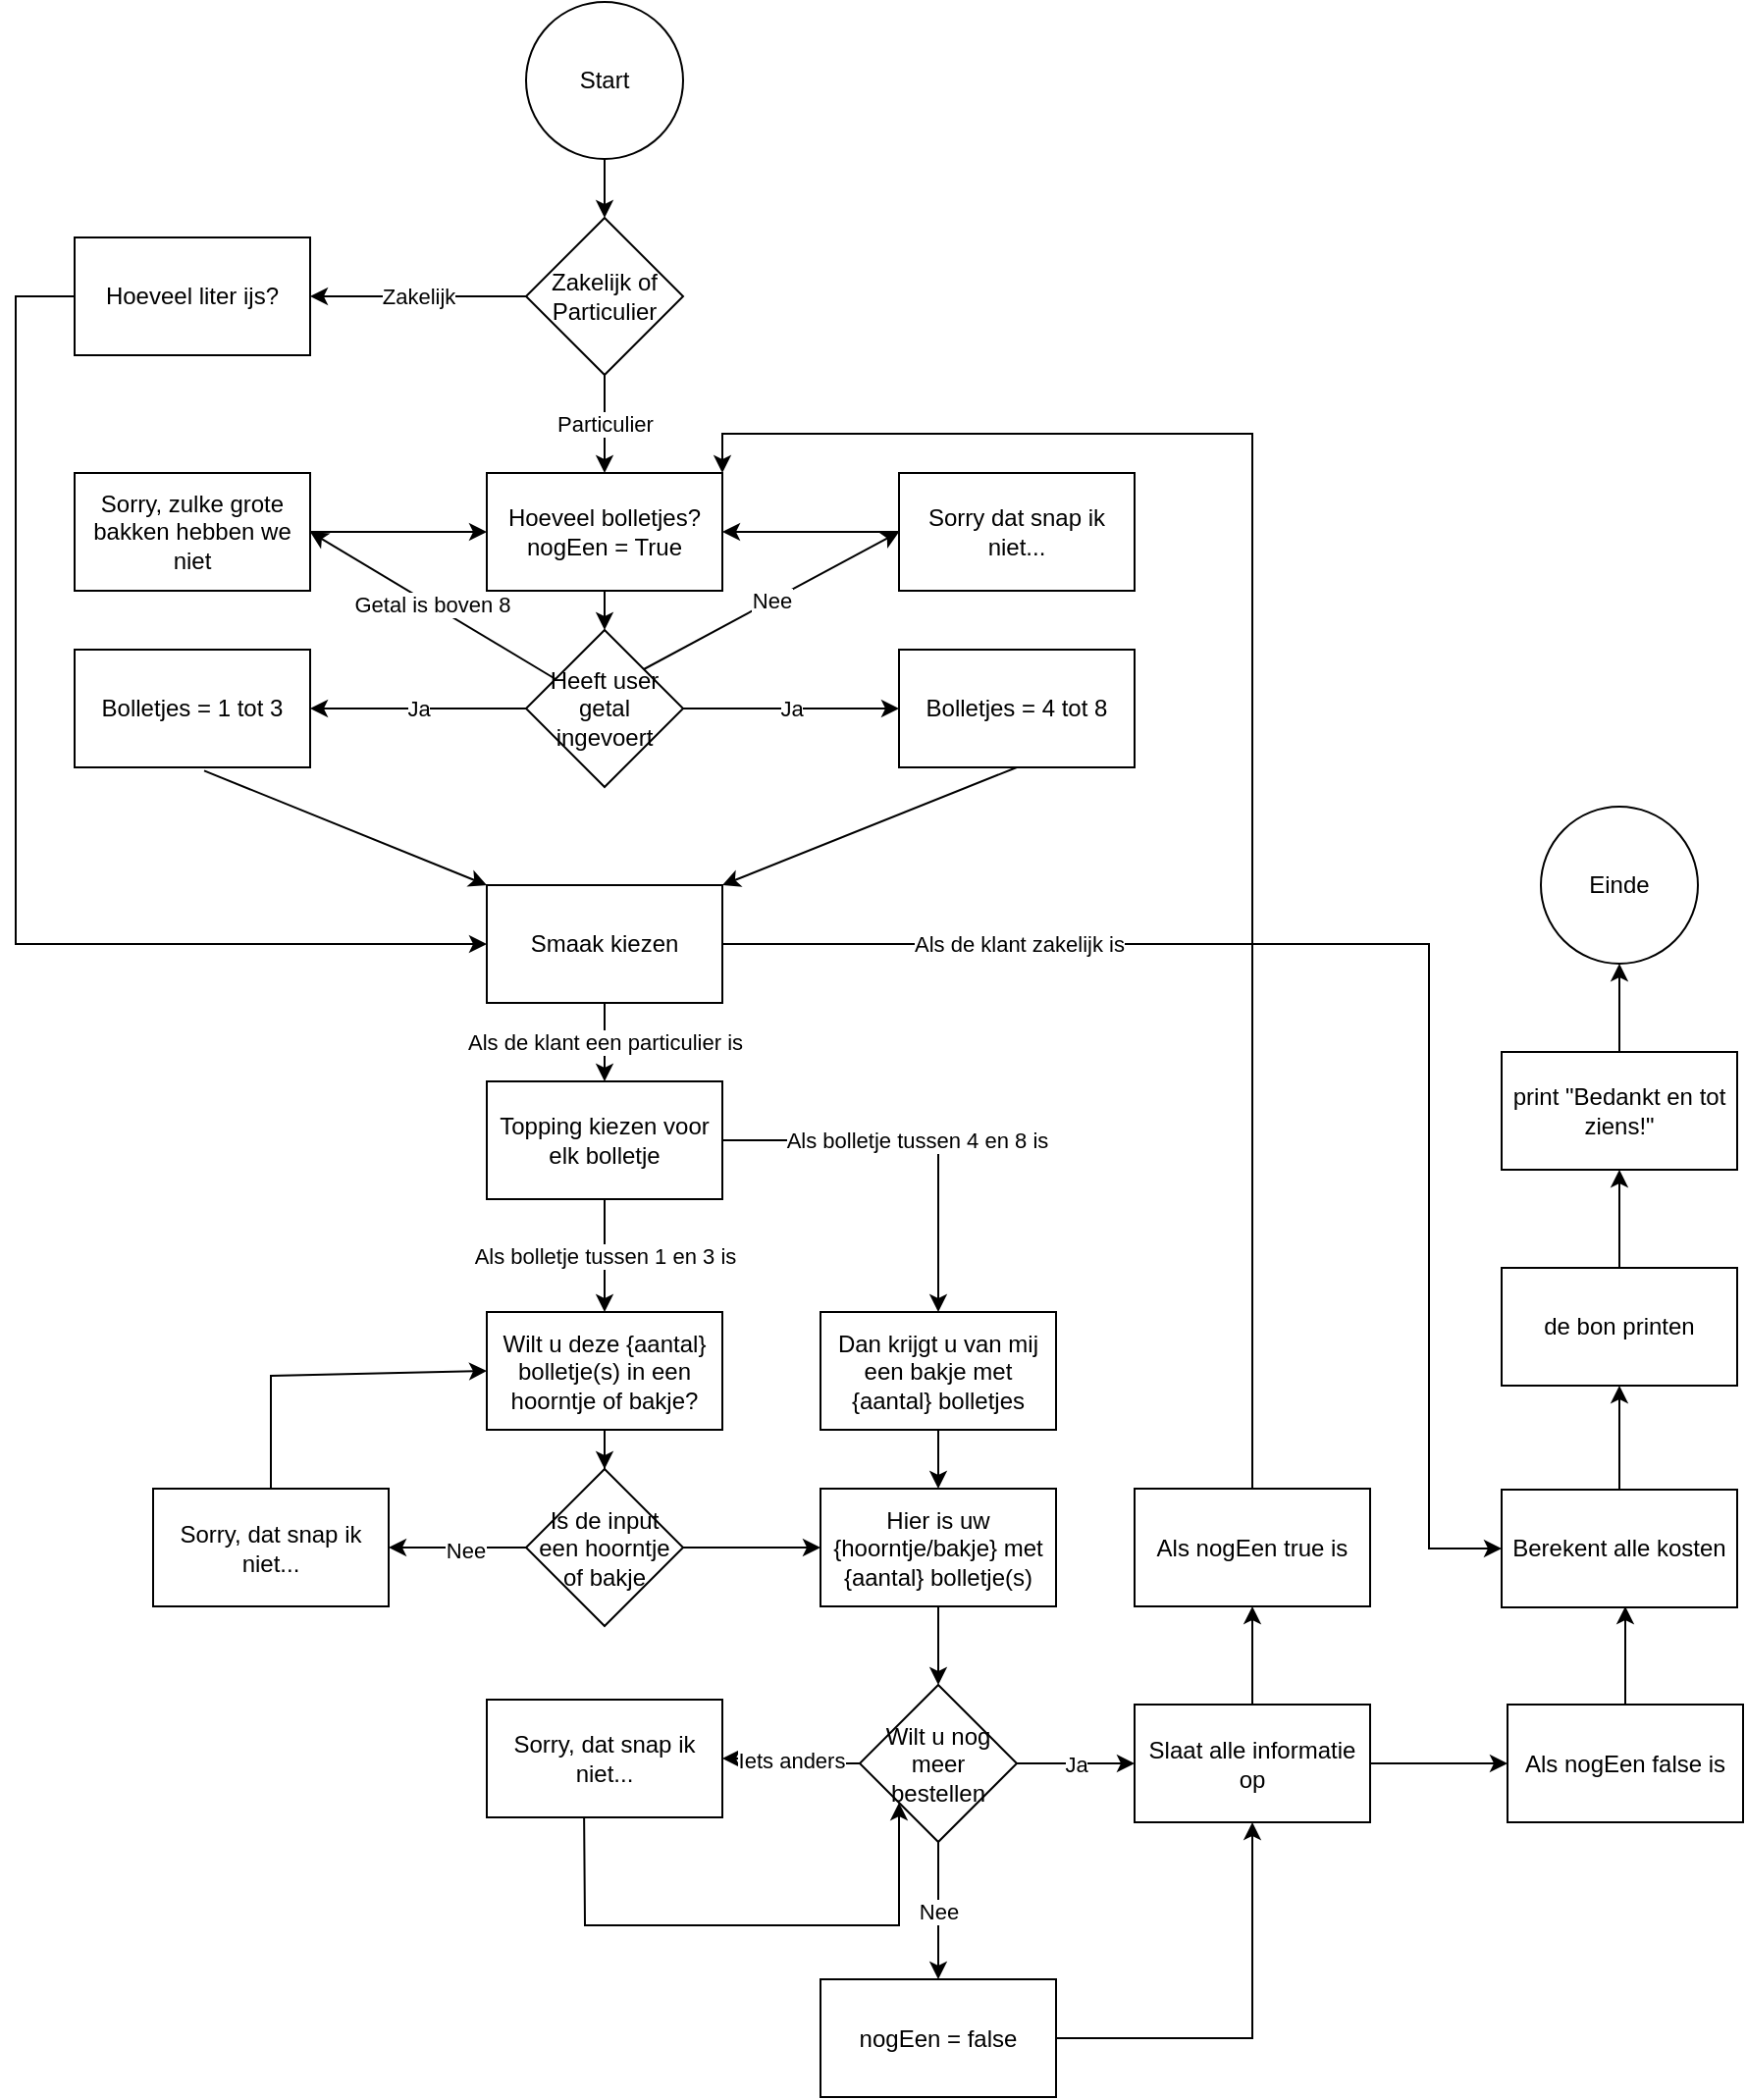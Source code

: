 <mxfile version="21.0.6" type="device"><diagram id="C5RBs43oDa-KdzZeNtuy" name="Page-1"><mxGraphModel dx="1838" dy="1067" grid="1" gridSize="10" guides="1" tooltips="1" connect="1" arrows="1" fold="1" page="1" pageScale="1" pageWidth="827" pageHeight="1169" math="0" shadow="0"><root><mxCell id="WIyWlLk6GJQsqaUBKTNV-0"/><mxCell id="WIyWlLk6GJQsqaUBKTNV-1" parent="WIyWlLk6GJQsqaUBKTNV-0"/><mxCell id="sXqHCZUTmR_cr2lsKvwE-28" style="edgeStyle=orthogonalEdgeStyle;rounded=0;orthogonalLoop=1;jettySize=auto;html=1;exitX=0.5;exitY=1;exitDx=0;exitDy=0;" edge="1" parent="WIyWlLk6GJQsqaUBKTNV-1" source="8XC5imtF4DJxDWNMWoVd-2" target="sXqHCZUTmR_cr2lsKvwE-20"><mxGeometry relative="1" as="geometry"/></mxCell><mxCell id="8XC5imtF4DJxDWNMWoVd-2" value="Start" style="ellipse;whiteSpace=wrap;html=1;" parent="WIyWlLk6GJQsqaUBKTNV-1" vertex="1"><mxGeometry x="330" y="10" width="80" height="80" as="geometry"/></mxCell><mxCell id="8XC5imtF4DJxDWNMWoVd-3" value="Hoeveel bolletjes?&lt;br&gt;nogEen = True" style="whiteSpace=wrap;html=1;" parent="WIyWlLk6GJQsqaUBKTNV-1" vertex="1"><mxGeometry x="310" y="250" width="120" height="60" as="geometry"/></mxCell><mxCell id="8XC5imtF4DJxDWNMWoVd-17" value="Ja" style="edgeStyle=orthogonalEdgeStyle;rounded=0;orthogonalLoop=1;jettySize=auto;html=1;" parent="WIyWlLk6GJQsqaUBKTNV-1" source="8XC5imtF4DJxDWNMWoVd-5" target="8XC5imtF4DJxDWNMWoVd-12" edge="1"><mxGeometry relative="1" as="geometry"/></mxCell><mxCell id="8XC5imtF4DJxDWNMWoVd-18" value="Ja" style="edgeStyle=orthogonalEdgeStyle;rounded=0;orthogonalLoop=1;jettySize=auto;html=1;" parent="WIyWlLk6GJQsqaUBKTNV-1" source="8XC5imtF4DJxDWNMWoVd-5" target="8XC5imtF4DJxDWNMWoVd-10" edge="1"><mxGeometry relative="1" as="geometry"/></mxCell><mxCell id="8XC5imtF4DJxDWNMWoVd-5" value="Heeft user getal ingevoert" style="rhombus;whiteSpace=wrap;html=1;" parent="WIyWlLk6GJQsqaUBKTNV-1" vertex="1"><mxGeometry x="330" y="330" width="80" height="80" as="geometry"/></mxCell><mxCell id="8XC5imtF4DJxDWNMWoVd-6" value="" style="endArrow=classic;html=1;rounded=0;exitX=0.5;exitY=1;exitDx=0;exitDy=0;entryX=0.5;entryY=0;entryDx=0;entryDy=0;" parent="WIyWlLk6GJQsqaUBKTNV-1" source="8XC5imtF4DJxDWNMWoVd-3" target="8XC5imtF4DJxDWNMWoVd-5" edge="1"><mxGeometry width="50" height="50" relative="1" as="geometry"><mxPoint x="370" y="330" as="sourcePoint"/><mxPoint x="370" y="370" as="targetPoint"/></mxGeometry></mxCell><mxCell id="8XC5imtF4DJxDWNMWoVd-10" value="Bolletjes = 1 tot 3" style="whiteSpace=wrap;html=1;" parent="WIyWlLk6GJQsqaUBKTNV-1" vertex="1"><mxGeometry x="100" y="340" width="120" height="60" as="geometry"/></mxCell><mxCell id="8XC5imtF4DJxDWNMWoVd-12" value="Bolletjes = 4 tot 8" style="whiteSpace=wrap;html=1;" parent="WIyWlLk6GJQsqaUBKTNV-1" vertex="1"><mxGeometry x="520" y="340" width="120" height="60" as="geometry"/></mxCell><mxCell id="8XC5imtF4DJxDWNMWoVd-19" value="Sorry dat snap ik niet..." style="rounded=0;whiteSpace=wrap;html=1;" parent="WIyWlLk6GJQsqaUBKTNV-1" vertex="1"><mxGeometry x="520" y="250" width="120" height="60" as="geometry"/></mxCell><mxCell id="8XC5imtF4DJxDWNMWoVd-21" value="Nee" style="endArrow=classic;html=1;rounded=0;entryX=0;entryY=0.5;entryDx=0;entryDy=0;exitX=1;exitY=0;exitDx=0;exitDy=0;" parent="WIyWlLk6GJQsqaUBKTNV-1" source="8XC5imtF4DJxDWNMWoVd-5" target="8XC5imtF4DJxDWNMWoVd-19" edge="1"><mxGeometry width="50" height="50" relative="1" as="geometry"><mxPoint x="370" y="440" as="sourcePoint"/><mxPoint x="420" y="390" as="targetPoint"/></mxGeometry></mxCell><mxCell id="8XC5imtF4DJxDWNMWoVd-22" value="Sorry, zulke grote bakken hebben we niet" style="rounded=0;whiteSpace=wrap;html=1;" parent="WIyWlLk6GJQsqaUBKTNV-1" vertex="1"><mxGeometry x="100" y="250" width="120" height="60" as="geometry"/></mxCell><mxCell id="8XC5imtF4DJxDWNMWoVd-24" value="" style="endArrow=classic;html=1;rounded=0;exitX=0;exitY=0.5;exitDx=0;exitDy=0;entryX=1;entryY=0.5;entryDx=0;entryDy=0;" parent="WIyWlLk6GJQsqaUBKTNV-1" source="8XC5imtF4DJxDWNMWoVd-19" target="8XC5imtF4DJxDWNMWoVd-3" edge="1"><mxGeometry width="50" height="50" relative="1" as="geometry"><mxPoint x="290" y="370" as="sourcePoint"/><mxPoint x="340" y="320" as="targetPoint"/></mxGeometry></mxCell><mxCell id="8XC5imtF4DJxDWNMWoVd-25" value="" style="endArrow=classic;html=1;rounded=0;exitX=1;exitY=0.5;exitDx=0;exitDy=0;entryX=0;entryY=0.5;entryDx=0;entryDy=0;" parent="WIyWlLk6GJQsqaUBKTNV-1" source="8XC5imtF4DJxDWNMWoVd-22" target="8XC5imtF4DJxDWNMWoVd-3" edge="1"><mxGeometry width="50" height="50" relative="1" as="geometry"><mxPoint x="290" y="370" as="sourcePoint"/><mxPoint x="340" y="320" as="targetPoint"/></mxGeometry></mxCell><mxCell id="8XC5imtF4DJxDWNMWoVd-31" value="" style="edgeStyle=orthogonalEdgeStyle;rounded=0;orthogonalLoop=1;jettySize=auto;html=1;" parent="WIyWlLk6GJQsqaUBKTNV-1" source="8XC5imtF4DJxDWNMWoVd-26" target="8XC5imtF4DJxDWNMWoVd-30" edge="1"><mxGeometry relative="1" as="geometry"/></mxCell><mxCell id="8XC5imtF4DJxDWNMWoVd-26" value="Wilt u deze {aantal} bolletje(s) in een hoorntje of bakje?" style="whiteSpace=wrap;html=1;" parent="WIyWlLk6GJQsqaUBKTNV-1" vertex="1"><mxGeometry x="310" y="677.5" width="120" height="60" as="geometry"/></mxCell><mxCell id="8XC5imtF4DJxDWNMWoVd-52" value="" style="edgeStyle=orthogonalEdgeStyle;rounded=0;orthogonalLoop=1;jettySize=auto;html=1;" parent="WIyWlLk6GJQsqaUBKTNV-1" source="8XC5imtF4DJxDWNMWoVd-28" target="8XC5imtF4DJxDWNMWoVd-39" edge="1"><mxGeometry relative="1" as="geometry"/></mxCell><mxCell id="8XC5imtF4DJxDWNMWoVd-28" value="Hier is uw {hoorntje/bakje} met {aantal} bolletje(s)" style="whiteSpace=wrap;html=1;" parent="WIyWlLk6GJQsqaUBKTNV-1" vertex="1"><mxGeometry x="480" y="767.5" width="120" height="60" as="geometry"/></mxCell><mxCell id="8XC5imtF4DJxDWNMWoVd-33" value="" style="edgeStyle=orthogonalEdgeStyle;rounded=0;orthogonalLoop=1;jettySize=auto;html=1;" parent="WIyWlLk6GJQsqaUBKTNV-1" source="8XC5imtF4DJxDWNMWoVd-30" target="8XC5imtF4DJxDWNMWoVd-32" edge="1"><mxGeometry relative="1" as="geometry"/></mxCell><mxCell id="8XC5imtF4DJxDWNMWoVd-35" value="Nee" style="edgeLabel;html=1;align=center;verticalAlign=middle;resizable=0;points=[];" parent="8XC5imtF4DJxDWNMWoVd-33" vertex="1" connectable="0"><mxGeometry x="0.222" relative="1" as="geometry"><mxPoint x="12" y="1" as="offset"/></mxGeometry></mxCell><mxCell id="sXqHCZUTmR_cr2lsKvwE-14" value="" style="edgeStyle=orthogonalEdgeStyle;rounded=0;orthogonalLoop=1;jettySize=auto;html=1;" edge="1" parent="WIyWlLk6GJQsqaUBKTNV-1" source="8XC5imtF4DJxDWNMWoVd-30" target="8XC5imtF4DJxDWNMWoVd-28"><mxGeometry relative="1" as="geometry"/></mxCell><mxCell id="8XC5imtF4DJxDWNMWoVd-30" value="Is de input een hoorntje of bakje" style="rhombus;whiteSpace=wrap;html=1;" parent="WIyWlLk6GJQsqaUBKTNV-1" vertex="1"><mxGeometry x="330" y="757.5" width="80" height="80" as="geometry"/></mxCell><mxCell id="8XC5imtF4DJxDWNMWoVd-32" value="Sorry, dat snap ik niet..." style="whiteSpace=wrap;html=1;" parent="WIyWlLk6GJQsqaUBKTNV-1" vertex="1"><mxGeometry x="140" y="767.5" width="120" height="60" as="geometry"/></mxCell><mxCell id="8XC5imtF4DJxDWNMWoVd-43" value="Iets anders" style="edgeStyle=orthogonalEdgeStyle;rounded=0;orthogonalLoop=1;jettySize=auto;html=1;" parent="WIyWlLk6GJQsqaUBKTNV-1" source="8XC5imtF4DJxDWNMWoVd-39" target="8XC5imtF4DJxDWNMWoVd-42" edge="1"><mxGeometry relative="1" as="geometry"/></mxCell><mxCell id="o_mMpUgfOb1iMkig_dL_-8" value="Nee" style="edgeStyle=orthogonalEdgeStyle;rounded=0;orthogonalLoop=1;jettySize=auto;html=1;" parent="WIyWlLk6GJQsqaUBKTNV-1" source="8XC5imtF4DJxDWNMWoVd-39" target="o_mMpUgfOb1iMkig_dL_-4" edge="1"><mxGeometry relative="1" as="geometry"/></mxCell><mxCell id="o_mMpUgfOb1iMkig_dL_-9" value="Ja" style="edgeStyle=orthogonalEdgeStyle;rounded=0;orthogonalLoop=1;jettySize=auto;html=1;" parent="WIyWlLk6GJQsqaUBKTNV-1" source="8XC5imtF4DJxDWNMWoVd-39" target="o_mMpUgfOb1iMkig_dL_-0" edge="1"><mxGeometry relative="1" as="geometry"/></mxCell><mxCell id="8XC5imtF4DJxDWNMWoVd-39" value="Wilt u nog meer bestellen" style="rhombus;whiteSpace=wrap;html=1;" parent="WIyWlLk6GJQsqaUBKTNV-1" vertex="1"><mxGeometry x="500" y="867.5" width="80" height="80" as="geometry"/></mxCell><mxCell id="8XC5imtF4DJxDWNMWoVd-42" value="Sorry, dat snap ik niet..." style="whiteSpace=wrap;html=1;" parent="WIyWlLk6GJQsqaUBKTNV-1" vertex="1"><mxGeometry x="310" y="875" width="120" height="60" as="geometry"/></mxCell><mxCell id="8XC5imtF4DJxDWNMWoVd-47" value="Einde" style="ellipse;whiteSpace=wrap;html=1;" parent="WIyWlLk6GJQsqaUBKTNV-1" vertex="1"><mxGeometry x="847" y="420" width="80" height="80" as="geometry"/></mxCell><mxCell id="8XC5imtF4DJxDWNMWoVd-51" value="" style="edgeStyle=orthogonalEdgeStyle;rounded=0;orthogonalLoop=1;jettySize=auto;html=1;" parent="WIyWlLk6GJQsqaUBKTNV-1" source="8XC5imtF4DJxDWNMWoVd-49" target="8XC5imtF4DJxDWNMWoVd-28" edge="1"><mxGeometry relative="1" as="geometry"/></mxCell><mxCell id="8XC5imtF4DJxDWNMWoVd-49" value="Dan krijgt u van mij een bakje met {aantal} bolletjes" style="whiteSpace=wrap;html=1;" parent="WIyWlLk6GJQsqaUBKTNV-1" vertex="1"><mxGeometry x="480" y="677.5" width="120" height="60" as="geometry"/></mxCell><mxCell id="8XC5imtF4DJxDWNMWoVd-56" value="" style="edgeStyle=orthogonalEdgeStyle;rounded=0;orthogonalLoop=1;jettySize=auto;html=1;" parent="WIyWlLk6GJQsqaUBKTNV-1" source="8XC5imtF4DJxDWNMWoVd-54" target="8XC5imtF4DJxDWNMWoVd-47" edge="1"><mxGeometry relative="1" as="geometry"/></mxCell><mxCell id="8XC5imtF4DJxDWNMWoVd-54" value="print &quot;Bedankt en tot ziens!&quot;" style="rounded=0;whiteSpace=wrap;html=1;" parent="WIyWlLk6GJQsqaUBKTNV-1" vertex="1"><mxGeometry x="827" y="545" width="120" height="60" as="geometry"/></mxCell><mxCell id="o_mMpUgfOb1iMkig_dL_-13" value="" style="edgeStyle=orthogonalEdgeStyle;rounded=0;orthogonalLoop=1;jettySize=auto;html=1;" parent="WIyWlLk6GJQsqaUBKTNV-1" source="o_mMpUgfOb1iMkig_dL_-0" edge="1"><mxGeometry relative="1" as="geometry"><mxPoint x="830" y="907.5" as="targetPoint"/></mxGeometry></mxCell><mxCell id="o_mMpUgfOb1iMkig_dL_-19" value="" style="edgeStyle=orthogonalEdgeStyle;rounded=0;orthogonalLoop=1;jettySize=auto;html=1;" parent="WIyWlLk6GJQsqaUBKTNV-1" source="o_mMpUgfOb1iMkig_dL_-0" target="o_mMpUgfOb1iMkig_dL_-18" edge="1"><mxGeometry relative="1" as="geometry"/></mxCell><mxCell id="o_mMpUgfOb1iMkig_dL_-0" value="Slaat alle informatie op" style="whiteSpace=wrap;html=1;" parent="WIyWlLk6GJQsqaUBKTNV-1" vertex="1"><mxGeometry x="640" y="877.5" width="120" height="60" as="geometry"/></mxCell><mxCell id="o_mMpUgfOb1iMkig_dL_-10" style="edgeStyle=orthogonalEdgeStyle;rounded=0;orthogonalLoop=1;jettySize=auto;html=1;" parent="WIyWlLk6GJQsqaUBKTNV-1" source="o_mMpUgfOb1iMkig_dL_-4" target="o_mMpUgfOb1iMkig_dL_-0" edge="1"><mxGeometry relative="1" as="geometry"/></mxCell><mxCell id="o_mMpUgfOb1iMkig_dL_-4" value="nogEen = false" style="whiteSpace=wrap;html=1;" parent="WIyWlLk6GJQsqaUBKTNV-1" vertex="1"><mxGeometry x="480" y="1017.5" width="120" height="60" as="geometry"/></mxCell><mxCell id="o_mMpUgfOb1iMkig_dL_-16" value="" style="edgeStyle=orthogonalEdgeStyle;rounded=0;orthogonalLoop=1;jettySize=auto;html=1;" parent="WIyWlLk6GJQsqaUBKTNV-1" edge="1"><mxGeometry relative="1" as="geometry"><mxPoint x="890" y="877.5" as="sourcePoint"/><mxPoint x="890" y="827.5" as="targetPoint"/></mxGeometry></mxCell><mxCell id="o_mMpUgfOb1iMkig_dL_-12" value="Als nogEen false is" style="whiteSpace=wrap;html=1;" parent="WIyWlLk6GJQsqaUBKTNV-1" vertex="1"><mxGeometry x="830" y="877.5" width="120" height="60" as="geometry"/></mxCell><mxCell id="o_mMpUgfOb1iMkig_dL_-17" value="" style="edgeStyle=orthogonalEdgeStyle;rounded=0;orthogonalLoop=1;jettySize=auto;html=1;" parent="WIyWlLk6GJQsqaUBKTNV-1" edge="1"><mxGeometry relative="1" as="geometry"><mxPoint x="887" y="655" as="sourcePoint"/><mxPoint x="887" y="605" as="targetPoint"/></mxGeometry></mxCell><mxCell id="o_mMpUgfOb1iMkig_dL_-15" value="de bon printen" style="whiteSpace=wrap;html=1;" parent="WIyWlLk6GJQsqaUBKTNV-1" vertex="1"><mxGeometry x="827" y="655" width="120" height="60" as="geometry"/></mxCell><mxCell id="sXqHCZUTmR_cr2lsKvwE-27" style="edgeStyle=orthogonalEdgeStyle;rounded=0;orthogonalLoop=1;jettySize=auto;html=1;entryX=1;entryY=0;entryDx=0;entryDy=0;" edge="1" parent="WIyWlLk6GJQsqaUBKTNV-1" source="o_mMpUgfOb1iMkig_dL_-18" target="8XC5imtF4DJxDWNMWoVd-3"><mxGeometry relative="1" as="geometry"><Array as="points"><mxPoint x="700" y="230"/><mxPoint x="430" y="230"/></Array></mxGeometry></mxCell><mxCell id="o_mMpUgfOb1iMkig_dL_-18" value="Als nogEen true is" style="whiteSpace=wrap;html=1;" parent="WIyWlLk6GJQsqaUBKTNV-1" vertex="1"><mxGeometry x="640" y="767.5" width="120" height="60" as="geometry"/></mxCell><mxCell id="sXqHCZUTmR_cr2lsKvwE-1" value="Getal is boven 8" style="endArrow=classic;html=1;rounded=0;" edge="1" parent="WIyWlLk6GJQsqaUBKTNV-1" source="8XC5imtF4DJxDWNMWoVd-5"><mxGeometry width="50" height="50" relative="1" as="geometry"><mxPoint x="290" y="530" as="sourcePoint"/><mxPoint x="220" y="280" as="targetPoint"/></mxGeometry></mxCell><mxCell id="sXqHCZUTmR_cr2lsKvwE-7" value="Als de klant een particulier is" style="edgeStyle=orthogonalEdgeStyle;rounded=0;orthogonalLoop=1;jettySize=auto;html=1;" edge="1" parent="WIyWlLk6GJQsqaUBKTNV-1" source="sXqHCZUTmR_cr2lsKvwE-4" target="sXqHCZUTmR_cr2lsKvwE-6"><mxGeometry relative="1" as="geometry"/></mxCell><mxCell id="sXqHCZUTmR_cr2lsKvwE-31" value="Als de klant zakelijk is" style="edgeStyle=orthogonalEdgeStyle;rounded=0;orthogonalLoop=1;jettySize=auto;html=1;entryX=0;entryY=0.5;entryDx=0;entryDy=0;" edge="1" parent="WIyWlLk6GJQsqaUBKTNV-1" source="sXqHCZUTmR_cr2lsKvwE-4" target="sXqHCZUTmR_cr2lsKvwE-17"><mxGeometry x="-0.575" relative="1" as="geometry"><Array as="points"><mxPoint x="790" y="490"/><mxPoint x="790" y="798"/></Array><mxPoint x="1" as="offset"/></mxGeometry></mxCell><mxCell id="sXqHCZUTmR_cr2lsKvwE-4" value="Smaak kiezen" style="whiteSpace=wrap;html=1;" vertex="1" parent="WIyWlLk6GJQsqaUBKTNV-1"><mxGeometry x="310" y="460" width="120" height="60" as="geometry"/></mxCell><mxCell id="sXqHCZUTmR_cr2lsKvwE-12" value="Als bolletje tussen 1 en 3 is" style="edgeStyle=orthogonalEdgeStyle;rounded=0;orthogonalLoop=1;jettySize=auto;html=1;" edge="1" parent="WIyWlLk6GJQsqaUBKTNV-1" source="sXqHCZUTmR_cr2lsKvwE-6" target="8XC5imtF4DJxDWNMWoVd-26"><mxGeometry relative="1" as="geometry"/></mxCell><mxCell id="sXqHCZUTmR_cr2lsKvwE-13" value="Als bolletje tussen 4 en 8 is" style="edgeStyle=orthogonalEdgeStyle;rounded=0;orthogonalLoop=1;jettySize=auto;html=1;entryX=0.5;entryY=0;entryDx=0;entryDy=0;" edge="1" parent="WIyWlLk6GJQsqaUBKTNV-1" source="sXqHCZUTmR_cr2lsKvwE-6" target="8XC5imtF4DJxDWNMWoVd-49"><mxGeometry relative="1" as="geometry"/></mxCell><mxCell id="sXqHCZUTmR_cr2lsKvwE-6" value="Topping kiezen voor elk bolletje" style="whiteSpace=wrap;html=1;" vertex="1" parent="WIyWlLk6GJQsqaUBKTNV-1"><mxGeometry x="310" y="560" width="120" height="60" as="geometry"/></mxCell><mxCell id="sXqHCZUTmR_cr2lsKvwE-8" value="" style="endArrow=classic;html=1;rounded=0;exitX=0.5;exitY=1;exitDx=0;exitDy=0;" edge="1" parent="WIyWlLk6GJQsqaUBKTNV-1" source="8XC5imtF4DJxDWNMWoVd-12"><mxGeometry width="50" height="50" relative="1" as="geometry"><mxPoint x="560" y="600" as="sourcePoint"/><mxPoint x="430" y="460" as="targetPoint"/></mxGeometry></mxCell><mxCell id="sXqHCZUTmR_cr2lsKvwE-9" value="" style="endArrow=classic;html=1;rounded=0;exitX=0.55;exitY=1.028;exitDx=0;exitDy=0;exitPerimeter=0;entryX=0;entryY=0;entryDx=0;entryDy=0;" edge="1" parent="WIyWlLk6GJQsqaUBKTNV-1" source="8XC5imtF4DJxDWNMWoVd-10" target="sXqHCZUTmR_cr2lsKvwE-4"><mxGeometry width="50" height="50" relative="1" as="geometry"><mxPoint x="540" y="630" as="sourcePoint"/><mxPoint x="590" y="580" as="targetPoint"/></mxGeometry></mxCell><mxCell id="sXqHCZUTmR_cr2lsKvwE-11" value="" style="endArrow=classic;html=1;rounded=0;exitX=0.5;exitY=0;exitDx=0;exitDy=0;entryX=0;entryY=0.5;entryDx=0;entryDy=0;" edge="1" parent="WIyWlLk6GJQsqaUBKTNV-1" source="8XC5imtF4DJxDWNMWoVd-32" target="8XC5imtF4DJxDWNMWoVd-26"><mxGeometry width="50" height="50" relative="1" as="geometry"><mxPoint x="90" y="790" as="sourcePoint"/><mxPoint x="140" y="740" as="targetPoint"/><Array as="points"><mxPoint x="200" y="710"/></Array></mxGeometry></mxCell><mxCell id="sXqHCZUTmR_cr2lsKvwE-15" value="" style="endArrow=classic;html=1;rounded=0;exitX=0.413;exitY=0.993;exitDx=0;exitDy=0;exitPerimeter=0;entryX=0;entryY=1;entryDx=0;entryDy=0;" edge="1" parent="WIyWlLk6GJQsqaUBKTNV-1" source="8XC5imtF4DJxDWNMWoVd-42" target="8XC5imtF4DJxDWNMWoVd-39"><mxGeometry width="50" height="50" relative="1" as="geometry"><mxPoint x="360" y="1040" as="sourcePoint"/><mxPoint x="410" y="990" as="targetPoint"/><Array as="points"><mxPoint x="360" y="990"/><mxPoint x="520" y="990"/></Array></mxGeometry></mxCell><mxCell id="sXqHCZUTmR_cr2lsKvwE-18" value="" style="edgeStyle=orthogonalEdgeStyle;rounded=0;orthogonalLoop=1;jettySize=auto;html=1;" edge="1" parent="WIyWlLk6GJQsqaUBKTNV-1" source="sXqHCZUTmR_cr2lsKvwE-17" target="o_mMpUgfOb1iMkig_dL_-15"><mxGeometry relative="1" as="geometry"/></mxCell><mxCell id="sXqHCZUTmR_cr2lsKvwE-17" value="Berekent alle kosten" style="rounded=0;whiteSpace=wrap;html=1;" vertex="1" parent="WIyWlLk6GJQsqaUBKTNV-1"><mxGeometry x="827" y="768" width="120" height="60" as="geometry"/></mxCell><mxCell id="sXqHCZUTmR_cr2lsKvwE-22" value="Zakelijk" style="edgeStyle=orthogonalEdgeStyle;rounded=0;orthogonalLoop=1;jettySize=auto;html=1;" edge="1" parent="WIyWlLk6GJQsqaUBKTNV-1" source="sXqHCZUTmR_cr2lsKvwE-20" target="sXqHCZUTmR_cr2lsKvwE-21"><mxGeometry relative="1" as="geometry"/></mxCell><mxCell id="sXqHCZUTmR_cr2lsKvwE-25" value="Particulier" style="edgeStyle=orthogonalEdgeStyle;rounded=0;orthogonalLoop=1;jettySize=auto;html=1;" edge="1" parent="WIyWlLk6GJQsqaUBKTNV-1" source="sXqHCZUTmR_cr2lsKvwE-20" target="8XC5imtF4DJxDWNMWoVd-3"><mxGeometry relative="1" as="geometry"/></mxCell><mxCell id="sXqHCZUTmR_cr2lsKvwE-20" value="Zakelijk of Particulier" style="rhombus;whiteSpace=wrap;html=1;" vertex="1" parent="WIyWlLk6GJQsqaUBKTNV-1"><mxGeometry x="330" y="120" width="80" height="80" as="geometry"/></mxCell><mxCell id="sXqHCZUTmR_cr2lsKvwE-29" style="edgeStyle=orthogonalEdgeStyle;rounded=0;orthogonalLoop=1;jettySize=auto;html=1;entryX=0;entryY=0.5;entryDx=0;entryDy=0;" edge="1" parent="WIyWlLk6GJQsqaUBKTNV-1" source="sXqHCZUTmR_cr2lsKvwE-21" target="sXqHCZUTmR_cr2lsKvwE-4"><mxGeometry relative="1" as="geometry"><Array as="points"><mxPoint x="70" y="160"/><mxPoint x="70" y="490"/></Array></mxGeometry></mxCell><mxCell id="sXqHCZUTmR_cr2lsKvwE-21" value="Hoeveel liter ijs?" style="whiteSpace=wrap;html=1;" vertex="1" parent="WIyWlLk6GJQsqaUBKTNV-1"><mxGeometry x="100" y="130" width="120" height="60" as="geometry"/></mxCell></root></mxGraphModel></diagram></mxfile>